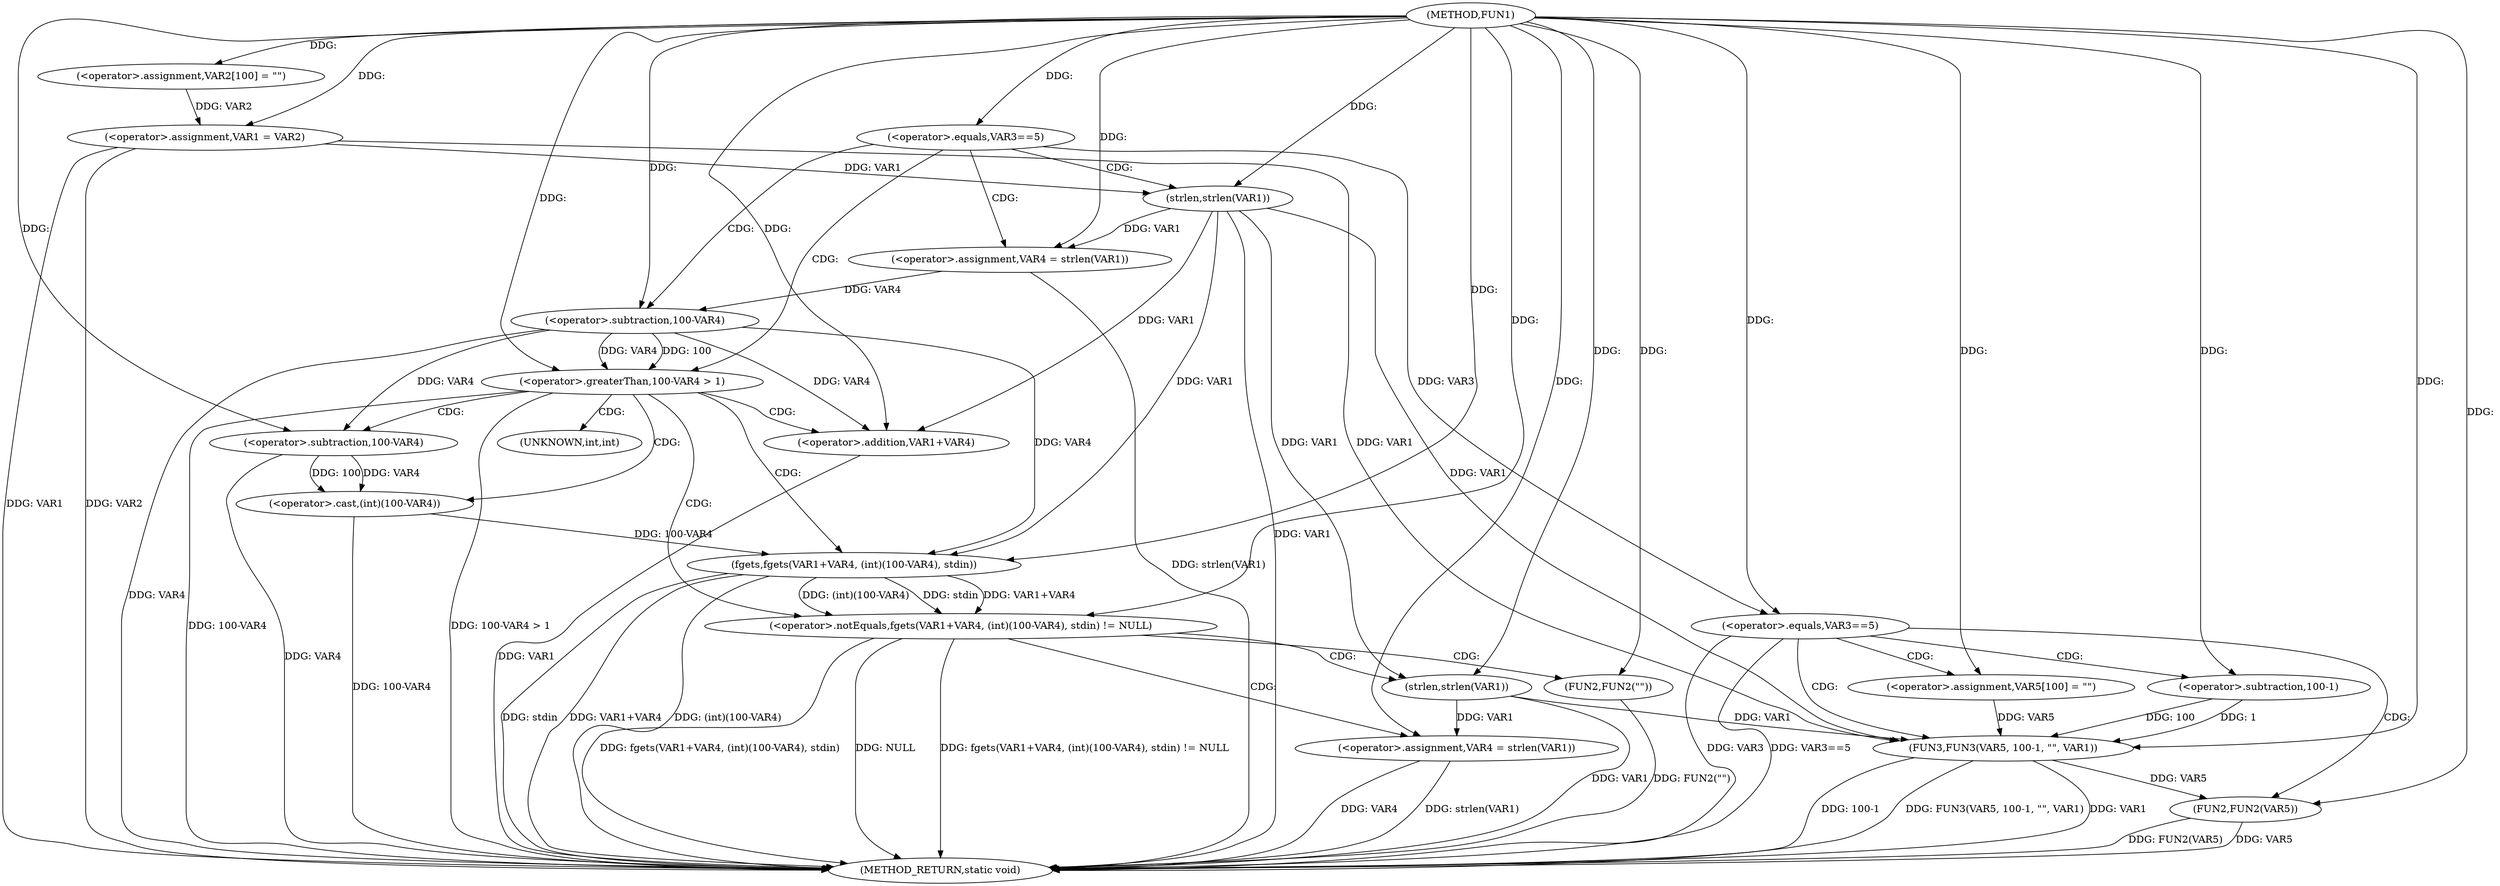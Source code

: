 digraph FUN1 {  
"1000100" [label = "(METHOD,FUN1)" ]
"1000170" [label = "(METHOD_RETURN,static void)" ]
"1000104" [label = "(<operator>.assignment,VAR2[100] = \"\")" ]
"1000107" [label = "(<operator>.assignment,VAR1 = VAR2)" ]
"1000111" [label = "(<operator>.equals,VAR3==5)" ]
"1000117" [label = "(<operator>.assignment,VAR4 = strlen(VAR1))" ]
"1000119" [label = "(strlen,strlen(VAR1))" ]
"1000122" [label = "(<operator>.greaterThan,100-VAR4 > 1)" ]
"1000123" [label = "(<operator>.subtraction,100-VAR4)" ]
"1000129" [label = "(<operator>.notEquals,fgets(VAR1+VAR4, (int)(100-VAR4), stdin) != NULL)" ]
"1000130" [label = "(fgets,fgets(VAR1+VAR4, (int)(100-VAR4), stdin))" ]
"1000131" [label = "(<operator>.addition,VAR1+VAR4)" ]
"1000134" [label = "(<operator>.cast,(int)(100-VAR4))" ]
"1000136" [label = "(<operator>.subtraction,100-VAR4)" ]
"1000142" [label = "(<operator>.assignment,VAR4 = strlen(VAR1))" ]
"1000144" [label = "(strlen,strlen(VAR1))" ]
"1000149" [label = "(FUN2,FUN2(\"\"))" ]
"1000152" [label = "(<operator>.equals,VAR3==5)" ]
"1000158" [label = "(<operator>.assignment,VAR5[100] = \"\")" ]
"1000161" [label = "(FUN3,FUN3(VAR5, 100-1, \"\", VAR1))" ]
"1000163" [label = "(<operator>.subtraction,100-1)" ]
"1000168" [label = "(FUN2,FUN2(VAR5))" ]
"1000135" [label = "(UNKNOWN,int,int)" ]
  "1000123" -> "1000170"  [ label = "DDG: VAR4"] 
  "1000107" -> "1000170"  [ label = "DDG: VAR1"] 
  "1000168" -> "1000170"  [ label = "DDG: VAR5"] 
  "1000149" -> "1000170"  [ label = "DDG: FUN2(\"\")"] 
  "1000152" -> "1000170"  [ label = "DDG: VAR3"] 
  "1000119" -> "1000170"  [ label = "DDG: VAR1"] 
  "1000136" -> "1000170"  [ label = "DDG: VAR4"] 
  "1000117" -> "1000170"  [ label = "DDG: strlen(VAR1)"] 
  "1000161" -> "1000170"  [ label = "DDG: 100-1"] 
  "1000161" -> "1000170"  [ label = "DDG: FUN3(VAR5, 100-1, \"\", VAR1)"] 
  "1000107" -> "1000170"  [ label = "DDG: VAR2"] 
  "1000130" -> "1000170"  [ label = "DDG: VAR1+VAR4"] 
  "1000168" -> "1000170"  [ label = "DDG: FUN2(VAR5)"] 
  "1000129" -> "1000170"  [ label = "DDG: fgets(VAR1+VAR4, (int)(100-VAR4), stdin)"] 
  "1000122" -> "1000170"  [ label = "DDG: 100-VAR4"] 
  "1000131" -> "1000170"  [ label = "DDG: VAR1"] 
  "1000130" -> "1000170"  [ label = "DDG: stdin"] 
  "1000129" -> "1000170"  [ label = "DDG: NULL"] 
  "1000152" -> "1000170"  [ label = "DDG: VAR3==5"] 
  "1000129" -> "1000170"  [ label = "DDG: fgets(VAR1+VAR4, (int)(100-VAR4), stdin) != NULL"] 
  "1000142" -> "1000170"  [ label = "DDG: strlen(VAR1)"] 
  "1000161" -> "1000170"  [ label = "DDG: VAR1"] 
  "1000130" -> "1000170"  [ label = "DDG: (int)(100-VAR4)"] 
  "1000142" -> "1000170"  [ label = "DDG: VAR4"] 
  "1000134" -> "1000170"  [ label = "DDG: 100-VAR4"] 
  "1000122" -> "1000170"  [ label = "DDG: 100-VAR4 > 1"] 
  "1000144" -> "1000170"  [ label = "DDG: VAR1"] 
  "1000100" -> "1000104"  [ label = "DDG: "] 
  "1000104" -> "1000107"  [ label = "DDG: VAR2"] 
  "1000100" -> "1000107"  [ label = "DDG: "] 
  "1000100" -> "1000111"  [ label = "DDG: "] 
  "1000119" -> "1000117"  [ label = "DDG: VAR1"] 
  "1000100" -> "1000117"  [ label = "DDG: "] 
  "1000107" -> "1000119"  [ label = "DDG: VAR1"] 
  "1000100" -> "1000119"  [ label = "DDG: "] 
  "1000123" -> "1000122"  [ label = "DDG: 100"] 
  "1000123" -> "1000122"  [ label = "DDG: VAR4"] 
  "1000100" -> "1000123"  [ label = "DDG: "] 
  "1000117" -> "1000123"  [ label = "DDG: VAR4"] 
  "1000100" -> "1000122"  [ label = "DDG: "] 
  "1000130" -> "1000129"  [ label = "DDG: VAR1+VAR4"] 
  "1000130" -> "1000129"  [ label = "DDG: (int)(100-VAR4)"] 
  "1000130" -> "1000129"  [ label = "DDG: stdin"] 
  "1000119" -> "1000130"  [ label = "DDG: VAR1"] 
  "1000100" -> "1000130"  [ label = "DDG: "] 
  "1000123" -> "1000130"  [ label = "DDG: VAR4"] 
  "1000119" -> "1000131"  [ label = "DDG: VAR1"] 
  "1000100" -> "1000131"  [ label = "DDG: "] 
  "1000123" -> "1000131"  [ label = "DDG: VAR4"] 
  "1000134" -> "1000130"  [ label = "DDG: 100-VAR4"] 
  "1000136" -> "1000134"  [ label = "DDG: 100"] 
  "1000136" -> "1000134"  [ label = "DDG: VAR4"] 
  "1000100" -> "1000136"  [ label = "DDG: "] 
  "1000123" -> "1000136"  [ label = "DDG: VAR4"] 
  "1000100" -> "1000129"  [ label = "DDG: "] 
  "1000144" -> "1000142"  [ label = "DDG: VAR1"] 
  "1000100" -> "1000142"  [ label = "DDG: "] 
  "1000100" -> "1000144"  [ label = "DDG: "] 
  "1000119" -> "1000144"  [ label = "DDG: VAR1"] 
  "1000100" -> "1000149"  [ label = "DDG: "] 
  "1000111" -> "1000152"  [ label = "DDG: VAR3"] 
  "1000100" -> "1000152"  [ label = "DDG: "] 
  "1000100" -> "1000158"  [ label = "DDG: "] 
  "1000158" -> "1000161"  [ label = "DDG: VAR5"] 
  "1000100" -> "1000161"  [ label = "DDG: "] 
  "1000163" -> "1000161"  [ label = "DDG: 100"] 
  "1000163" -> "1000161"  [ label = "DDG: 1"] 
  "1000100" -> "1000163"  [ label = "DDG: "] 
  "1000107" -> "1000161"  [ label = "DDG: VAR1"] 
  "1000119" -> "1000161"  [ label = "DDG: VAR1"] 
  "1000144" -> "1000161"  [ label = "DDG: VAR1"] 
  "1000161" -> "1000168"  [ label = "DDG: VAR5"] 
  "1000100" -> "1000168"  [ label = "DDG: "] 
  "1000111" -> "1000117"  [ label = "CDG: "] 
  "1000111" -> "1000123"  [ label = "CDG: "] 
  "1000111" -> "1000119"  [ label = "CDG: "] 
  "1000111" -> "1000122"  [ label = "CDG: "] 
  "1000122" -> "1000131"  [ label = "CDG: "] 
  "1000122" -> "1000129"  [ label = "CDG: "] 
  "1000122" -> "1000130"  [ label = "CDG: "] 
  "1000122" -> "1000135"  [ label = "CDG: "] 
  "1000122" -> "1000136"  [ label = "CDG: "] 
  "1000122" -> "1000134"  [ label = "CDG: "] 
  "1000129" -> "1000142"  [ label = "CDG: "] 
  "1000129" -> "1000144"  [ label = "CDG: "] 
  "1000129" -> "1000149"  [ label = "CDG: "] 
  "1000152" -> "1000163"  [ label = "CDG: "] 
  "1000152" -> "1000168"  [ label = "CDG: "] 
  "1000152" -> "1000158"  [ label = "CDG: "] 
  "1000152" -> "1000161"  [ label = "CDG: "] 
}
